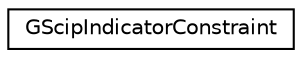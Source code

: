 digraph "Graphical Class Hierarchy"
{
 // LATEX_PDF_SIZE
  edge [fontname="Helvetica",fontsize="10",labelfontname="Helvetica",labelfontsize="10"];
  node [fontname="Helvetica",fontsize="10",shape=record];
  rankdir="LR";
  Node0 [label="GScipIndicatorConstraint",height=0.2,width=0.4,color="black", fillcolor="white", style="filled",URL="$structoperations__research_1_1_g_scip_indicator_constraint.html",tooltip=" "];
}
